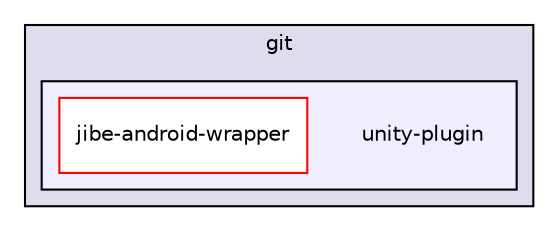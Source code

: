 digraph "/Users/marco/UnityProjects/Android/Jibe/git/unity-plugin" {
  compound=true
  node [ fontsize="10", fontname="Helvetica"];
  edge [ labelfontsize="10", labelfontname="Helvetica"];
  subgraph clusterdir_ce854c57772dc580baf1a111f0db9c7e {
    graph [ bgcolor="#ddddee", pencolor="black", label="git" fontname="Helvetica", fontsize="10", URL="dir_ce854c57772dc580baf1a111f0db9c7e.html"]
  subgraph clusterdir_c2b7a769dd2a1f824bf104dd7a904e40 {
    graph [ bgcolor="#eeeeff", pencolor="black", label="" URL="dir_c2b7a769dd2a1f824bf104dd7a904e40.html"];
    dir_c2b7a769dd2a1f824bf104dd7a904e40 [shape=plaintext label="unity-plugin"];
    dir_401fd574543acd2f391b7d3cd5c83646 [shape=box label="jibe-android-wrapper" color="red" fillcolor="white" style="filled" URL="dir_401fd574543acd2f391b7d3cd5c83646.html"];
  }
  }
}
